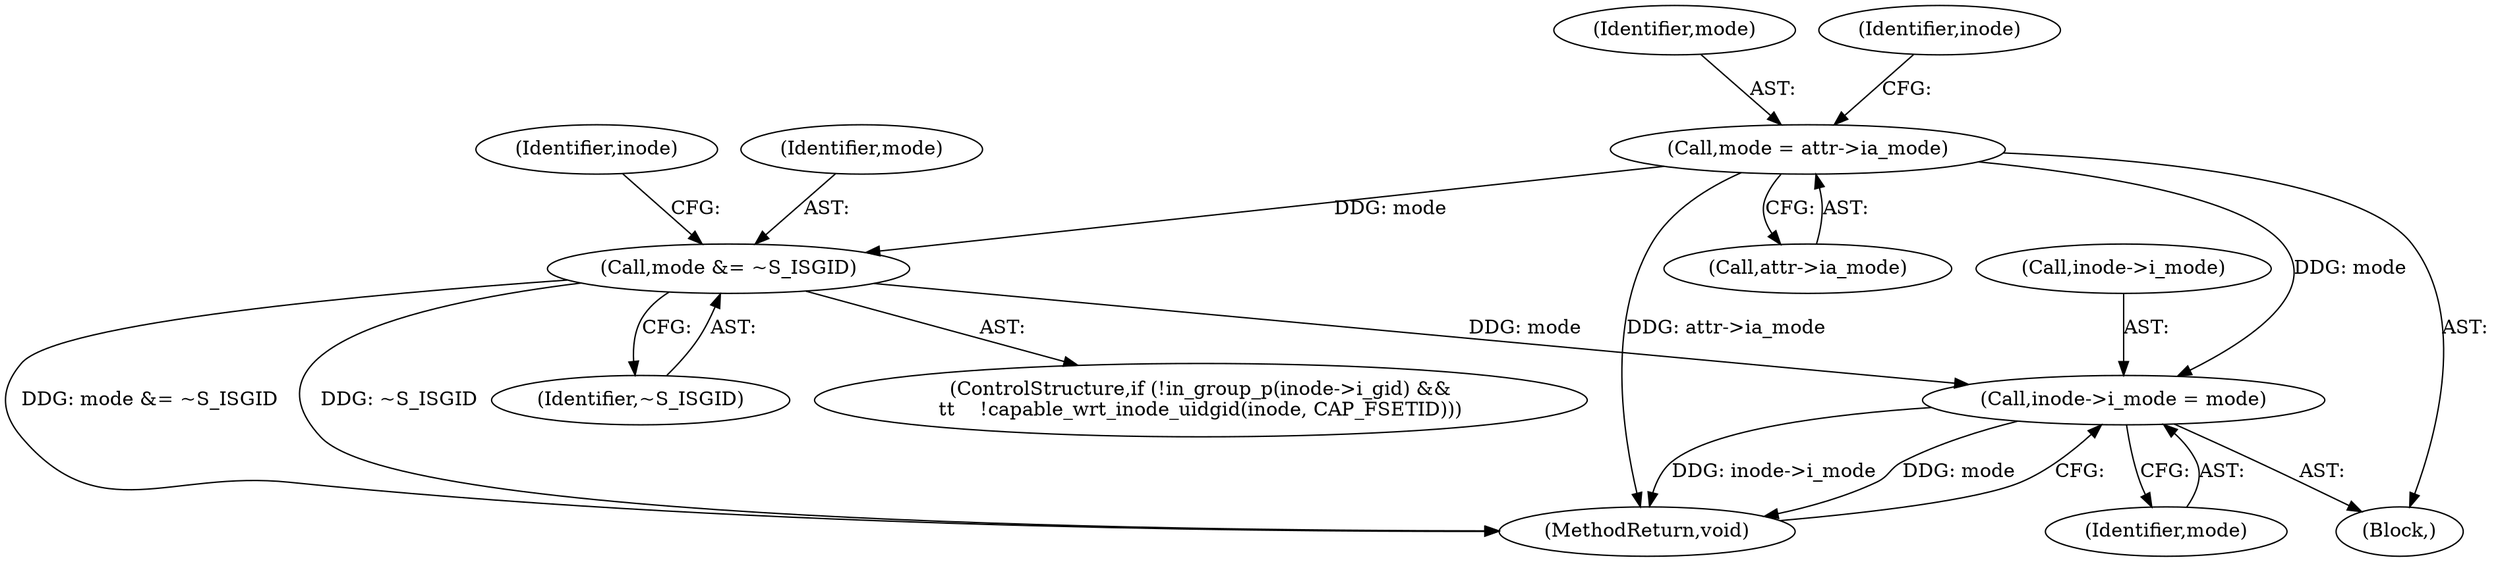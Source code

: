 digraph "0_linux_23adbe12ef7d3d4195e80800ab36b37bee28cd03_0@pointer" {
"1000208" [label="(Call,inode->i_mode = mode)"];
"1000189" [label="(Call,mode = attr->ia_mode)"];
"1000205" [label="(Call,mode &= ~S_ISGID)"];
"1000205" [label="(Call,mode &= ~S_ISGID)"];
"1000190" [label="(Identifier,mode)"];
"1000207" [label="(Identifier,~S_ISGID)"];
"1000210" [label="(Identifier,inode)"];
"1000213" [label="(MethodReturn,void)"];
"1000199" [label="(Identifier,inode)"];
"1000194" [label="(ControlStructure,if (!in_group_p(inode->i_gid) &&\n\t\t    !capable_wrt_inode_uidgid(inode, CAP_FSETID)))"];
"1000208" [label="(Call,inode->i_mode = mode)"];
"1000191" [label="(Call,attr->ia_mode)"];
"1000212" [label="(Identifier,mode)"];
"1000189" [label="(Call,mode = attr->ia_mode)"];
"1000206" [label="(Identifier,mode)"];
"1000209" [label="(Call,inode->i_mode)"];
"1000187" [label="(Block,)"];
"1000208" -> "1000187"  [label="AST: "];
"1000208" -> "1000212"  [label="CFG: "];
"1000209" -> "1000208"  [label="AST: "];
"1000212" -> "1000208"  [label="AST: "];
"1000213" -> "1000208"  [label="CFG: "];
"1000208" -> "1000213"  [label="DDG: inode->i_mode"];
"1000208" -> "1000213"  [label="DDG: mode"];
"1000189" -> "1000208"  [label="DDG: mode"];
"1000205" -> "1000208"  [label="DDG: mode"];
"1000189" -> "1000187"  [label="AST: "];
"1000189" -> "1000191"  [label="CFG: "];
"1000190" -> "1000189"  [label="AST: "];
"1000191" -> "1000189"  [label="AST: "];
"1000199" -> "1000189"  [label="CFG: "];
"1000189" -> "1000213"  [label="DDG: attr->ia_mode"];
"1000189" -> "1000205"  [label="DDG: mode"];
"1000205" -> "1000194"  [label="AST: "];
"1000205" -> "1000207"  [label="CFG: "];
"1000206" -> "1000205"  [label="AST: "];
"1000207" -> "1000205"  [label="AST: "];
"1000210" -> "1000205"  [label="CFG: "];
"1000205" -> "1000213"  [label="DDG: mode &= ~S_ISGID"];
"1000205" -> "1000213"  [label="DDG: ~S_ISGID"];
}
